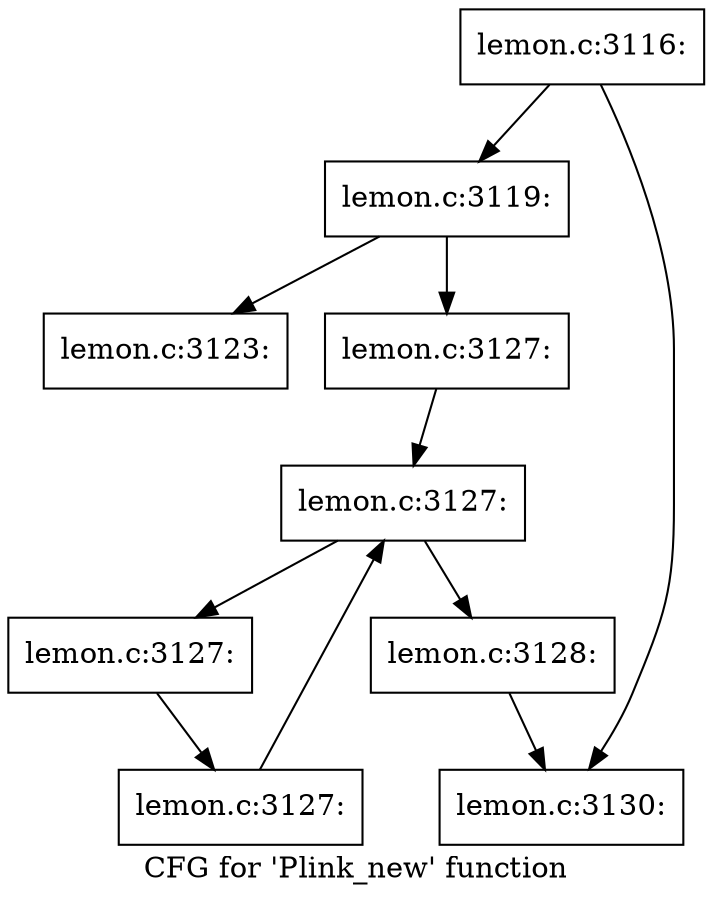 digraph "CFG for 'Plink_new' function" {
	label="CFG for 'Plink_new' function";

	Node0x562565435f70 [shape=record,label="{lemon.c:3116:}"];
	Node0x562565435f70 -> Node0x562565306610;
	Node0x562565435f70 -> Node0x562565306660;
	Node0x562565306610 [shape=record,label="{lemon.c:3119:}"];
	Node0x562565306610 -> Node0x562565437800;
	Node0x562565306610 -> Node0x562565437850;
	Node0x562565437800 [shape=record,label="{lemon.c:3123:}"];
	Node0x562565437850 [shape=record,label="{lemon.c:3127:}"];
	Node0x562565437850 -> Node0x56256538ec20;
	Node0x56256538ec20 [shape=record,label="{lemon.c:3127:}"];
	Node0x56256538ec20 -> Node0x562565438a10;
	Node0x56256538ec20 -> Node0x56256538e9b0;
	Node0x562565438a10 [shape=record,label="{lemon.c:3127:}"];
	Node0x562565438a10 -> Node0x56256538ed40;
	Node0x56256538ed40 [shape=record,label="{lemon.c:3127:}"];
	Node0x56256538ed40 -> Node0x56256538ec20;
	Node0x56256538e9b0 [shape=record,label="{lemon.c:3128:}"];
	Node0x56256538e9b0 -> Node0x562565306660;
	Node0x562565306660 [shape=record,label="{lemon.c:3130:}"];
}

